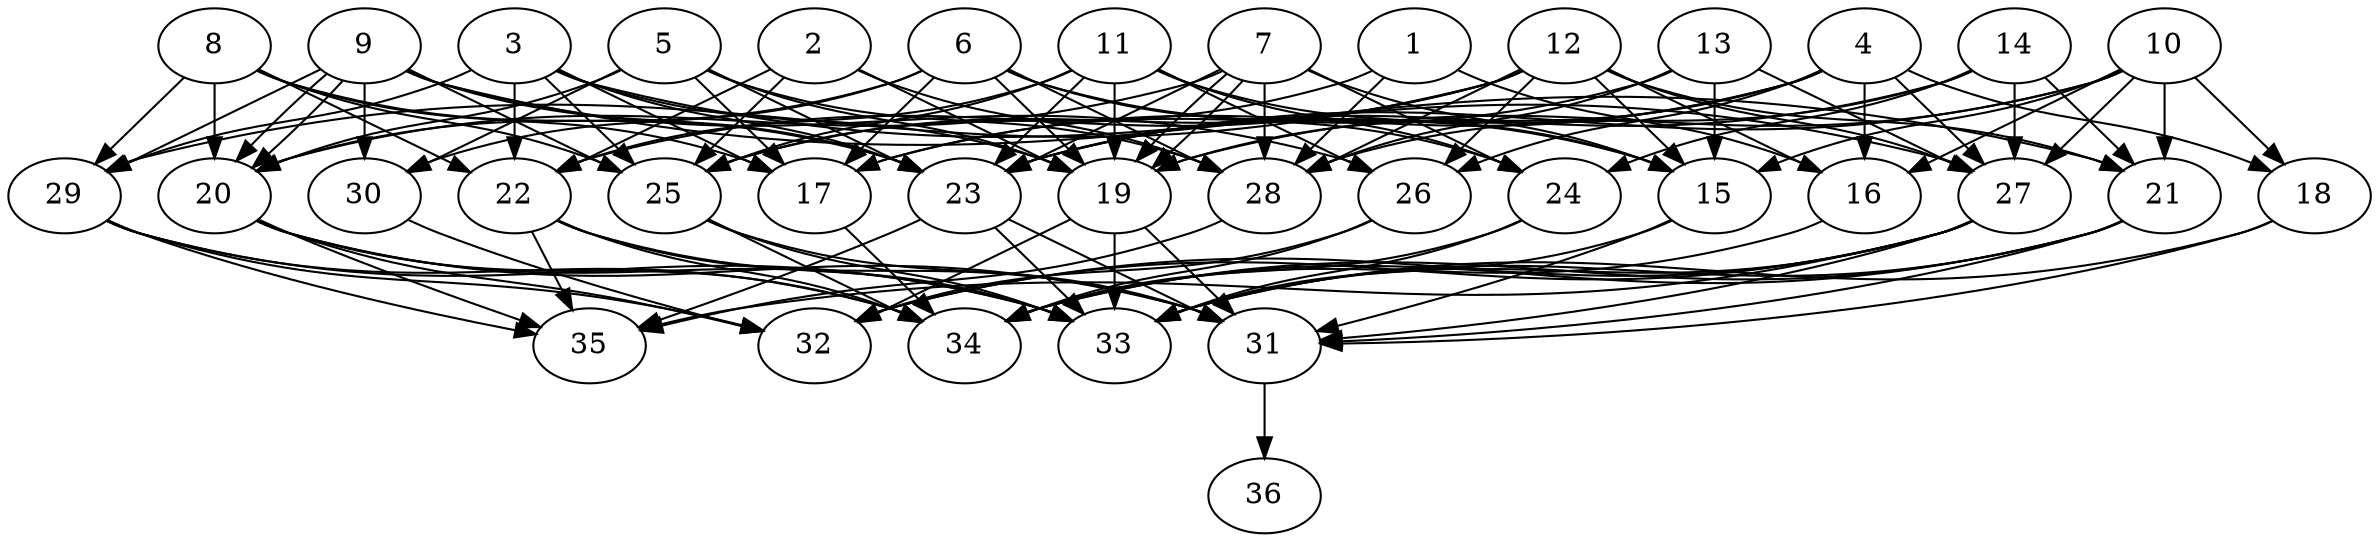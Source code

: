 // DAG (tier=3-complex, mode=data, n=36, ccr=0.549, fat=0.717, density=0.676, regular=0.273, jump=0.301, mindata=4194304, maxdata=33554432)
// DAG automatically generated by daggen at Sun Aug 24 16:33:35 2025
// /home/ermia/Project/Environments/daggen/bin/daggen --dot --ccr 0.549 --fat 0.717 --regular 0.273 --density 0.676 --jump 0.301 --mindata 4194304 --maxdata 33554432 -n 36 
digraph G {
  1 [size="450635108322089536", alpha="0.02", expect_size="225317554161044768"]
  1 -> 16 [size ="350829110362112"]
  1 -> 25 [size ="350829110362112"]
  1 -> 28 [size ="350829110362112"]
  2 [size="222475463873275168", alpha="0.12", expect_size="111237731936637584"]
  2 -> 19 [size ="6646377199173632"]
  2 -> 22 [size ="6646377199173632"]
  2 -> 25 [size ="6646377199173632"]
  2 -> 28 [size ="6646377199173632"]
  3 [size="235357131559357344", alpha="0.16", expect_size="117678565779678672"]
  3 -> 17 [size ="3957396288307200"]
  3 -> 19 [size ="3957396288307200"]
  3 -> 22 [size ="3957396288307200"]
  3 -> 23 [size ="3957396288307200"]
  3 -> 25 [size ="3957396288307200"]
  3 -> 27 [size ="3957396288307200"]
  3 -> 29 [size ="3957396288307200"]
  4 [size="6743177889984735232", alpha="0.13", expect_size="3371588944992367616"]
  4 -> 16 [size ="4440275174817792"]
  4 -> 17 [size ="4440275174817792"]
  4 -> 18 [size ="4440275174817792"]
  4 -> 19 [size ="4440275174817792"]
  4 -> 23 [size ="4440275174817792"]
  4 -> 26 [size ="4440275174817792"]
  4 -> 27 [size ="4440275174817792"]
  5 [size="64023843284148328", alpha="0.09", expect_size="32011921642074164"]
  5 -> 17 [size ="2856122247544832"]
  5 -> 19 [size ="2856122247544832"]
  5 -> 20 [size ="2856122247544832"]
  5 -> 23 [size ="2856122247544832"]
  5 -> 28 [size ="2856122247544832"]
  5 -> 30 [size ="2856122247544832"]
  6 [size="11297616020013334", alpha="0.03", expect_size="5648808010006667"]
  6 -> 15 [size ="244249555632128"]
  6 -> 17 [size ="244249555632128"]
  6 -> 19 [size ="244249555632128"]
  6 -> 20 [size ="244249555632128"]
  6 -> 24 [size ="244249555632128"]
  6 -> 28 [size ="244249555632128"]
  6 -> 30 [size ="244249555632128"]
  7 [size="227350720390407616", alpha="0.07", expect_size="113675360195203808"]
  7 -> 15 [size ="5583360185335808"]
  7 -> 19 [size ="5583360185335808"]
  7 -> 19 [size ="5583360185335808"]
  7 -> 20 [size ="5583360185335808"]
  7 -> 23 [size ="5583360185335808"]
  7 -> 24 [size ="5583360185335808"]
  7 -> 28 [size ="5583360185335808"]
  8 [size="1368859646791933696", alpha="0.07", expect_size="684429823395966848"]
  8 -> 17 [size ="1087698529943552"]
  8 -> 20 [size ="1087698529943552"]
  8 -> 22 [size ="1087698529943552"]
  8 -> 23 [size ="1087698529943552"]
  8 -> 25 [size ="1087698529943552"]
  8 -> 29 [size ="1087698529943552"]
  9 [size="259294964730198752", alpha="0.11", expect_size="129647482365099376"]
  9 -> 20 [size ="4888374070476800"]
  9 -> 20 [size ="4888374070476800"]
  9 -> 21 [size ="4888374070476800"]
  9 -> 23 [size ="4888374070476800"]
  9 -> 25 [size ="4888374070476800"]
  9 -> 26 [size ="4888374070476800"]
  9 -> 29 [size ="4888374070476800"]
  9 -> 30 [size ="4888374070476800"]
  10 [size="1644984360638452072448", alpha="0.17", expect_size="822492180319226036224"]
  10 -> 15 [size ="1114802248220672"]
  10 -> 16 [size ="1114802248220672"]
  10 -> 18 [size ="1114802248220672"]
  10 -> 19 [size ="1114802248220672"]
  10 -> 21 [size ="1114802248220672"]
  10 -> 23 [size ="1114802248220672"]
  10 -> 27 [size ="1114802248220672"]
  11 [size="324992224163698176", alpha="0.14", expect_size="162496112081849088"]
  11 -> 15 [size ="174888685928448"]
  11 -> 19 [size ="174888685928448"]
  11 -> 22 [size ="174888685928448"]
  11 -> 23 [size ="174888685928448"]
  11 -> 24 [size ="174888685928448"]
  11 -> 25 [size ="174888685928448"]
  11 -> 26 [size ="174888685928448"]
  12 [size="102953853633997832192", alpha="0.10", expect_size="51476926816998916096"]
  12 -> 15 [size ="175732353400832"]
  12 -> 16 [size ="175732353400832"]
  12 -> 21 [size ="175732353400832"]
  12 -> 22 [size ="175732353400832"]
  12 -> 25 [size ="175732353400832"]
  12 -> 26 [size ="175732353400832"]
  12 -> 27 [size ="175732353400832"]
  12 -> 28 [size ="175732353400832"]
  12 -> 29 [size ="175732353400832"]
  13 [size="779110599306137042944", alpha="0.04", expect_size="389555299653068521472"]
  13 -> 15 [size ="677364962951168"]
  13 -> 17 [size ="677364962951168"]
  13 -> 27 [size ="677364962951168"]
  13 -> 28 [size ="677364962951168"]
  14 [size="1106484601565438464", alpha="0.17", expect_size="553242300782719232"]
  14 -> 21 [size ="445438180196352"]
  14 -> 23 [size ="445438180196352"]
  14 -> 24 [size ="445438180196352"]
  14 -> 27 [size ="445438180196352"]
  14 -> 28 [size ="445438180196352"]
  15 [size="4233292442559545856", alpha="0.13", expect_size="2116646221279772928"]
  15 -> 31 [size ="2129536128909312"]
  15 -> 33 [size ="2129536128909312"]
  16 [size="407680464852615232", alpha="0.13", expect_size="203840232426307616"]
  16 -> 34 [size ="7992428212518912"]
  17 [size="5401617665794044928", alpha="0.17", expect_size="2700808832897022464"]
  17 -> 34 [size ="3527376411557888"]
  18 [size="7254874682292174848000", alpha="0.11", expect_size="3627437341146087424000"]
  18 -> 31 [size ="2998080320307200"]
  18 -> 33 [size ="2998080320307200"]
  19 [size="11339998138440185856", alpha="0.19", expect_size="5669999069220092928"]
  19 -> 31 [size ="7698447322841088"]
  19 -> 32 [size ="7698447322841088"]
  19 -> 33 [size ="7698447322841088"]
  20 [size="2179234151624599404544", alpha="0.09", expect_size="1089617075812299702272"]
  20 -> 31 [size ="1344701588307968"]
  20 -> 32 [size ="1344701588307968"]
  20 -> 33 [size ="1344701588307968"]
  20 -> 34 [size ="1344701588307968"]
  20 -> 35 [size ="1344701588307968"]
  21 [size="13718846749597147136", alpha="0.02", expect_size="6859423374798573568"]
  21 -> 31 [size ="8585103433269248"]
  21 -> 32 [size ="8585103433269248"]
  21 -> 33 [size ="8585103433269248"]
  21 -> 34 [size ="8585103433269248"]
  22 [size="10882786886034904", alpha="0.13", expect_size="5441393443017452"]
  22 -> 31 [size ="1103612818227200"]
  22 -> 33 [size ="1103612818227200"]
  22 -> 34 [size ="1103612818227200"]
  22 -> 35 [size ="1103612818227200"]
  23 [size="3492460239697254400", alpha="0.11", expect_size="1746230119848627200"]
  23 -> 31 [size ="4131262470029312"]
  23 -> 33 [size ="4131262470029312"]
  23 -> 35 [size ="4131262470029312"]
  24 [size="10807202076419123200", alpha="0.10", expect_size="5403601038209561600"]
  24 -> 33 [size ="7997089652932608"]
  24 -> 34 [size ="7997089652932608"]
  25 [size="18668135886853488246784", alpha="0.06", expect_size="9334067943426744123392"]
  25 -> 31 [size ="5629769613836288"]
  25 -> 33 [size ="5629769613836288"]
  25 -> 34 [size ="5629769613836288"]
  26 [size="13908220376246124544000", alpha="0.12", expect_size="6954110188123062272000"]
  26 -> 32 [size ="4626696686796800"]
  26 -> 34 [size ="4626696686796800"]
  27 [size="4732750378090903896064", alpha="0.15", expect_size="2366375189045451948032"]
  27 -> 31 [size ="2255099556528128"]
  27 -> 32 [size ="2255099556528128"]
  27 -> 33 [size ="2255099556528128"]
  27 -> 34 [size ="2255099556528128"]
  27 -> 35 [size ="2255099556528128"]
  28 [size="214311875928811328", alpha="0.11", expect_size="107155937964405664"]
  28 -> 35 [size ="3443251793100800"]
  29 [size="5524434801191059456", alpha="0.13", expect_size="2762217400595529728"]
  29 -> 32 [size ="2011464256716800"]
  29 -> 33 [size ="2011464256716800"]
  29 -> 34 [size ="2011464256716800"]
  29 -> 35 [size ="2011464256716800"]
  30 [size="30011665416498821726208", alpha="0.11", expect_size="15005832708249410863104"]
  30 -> 32 [size ="7725917229023232"]
  31 [size="241826458165593472", alpha="0.13", expect_size="120913229082796736"]
  31 -> 36 [size ="5366917615321088"]
  32 [size="3724288183612107", alpha="0.15", expect_size="1862144091806053"]
  33 [size="8426917566465089536", alpha="0.07", expect_size="4213458783232544768"]
  34 [size="8826580276937890988032", alpha="0.20", expect_size="4413290138468945494016"]
  35 [size="240846109351789120", alpha="0.09", expect_size="120423054675894560"]
  36 [size="4840064279790607138816", alpha="0.17", expect_size="2420032139895303569408"]
}